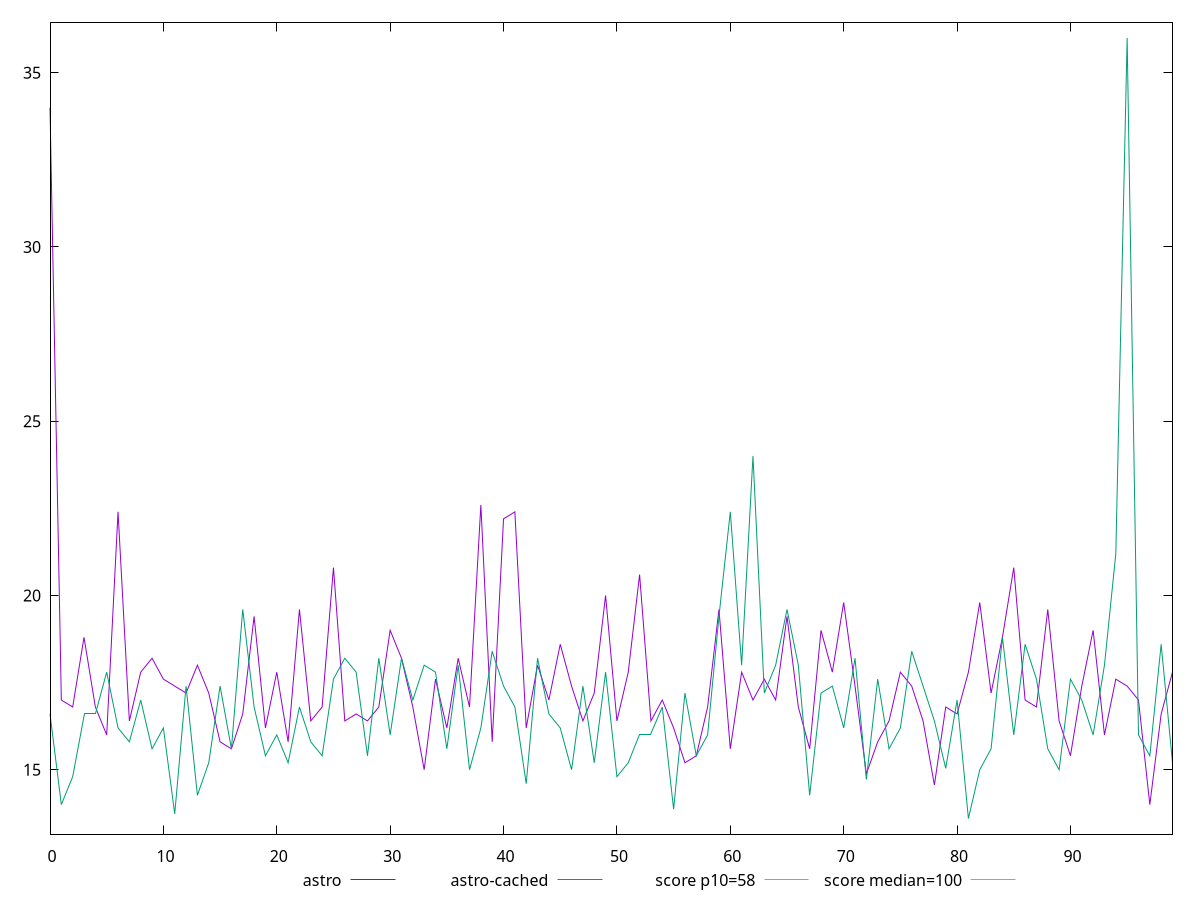 reset

$astro <<EOF
0 34
1 17
2 16.8
3 18.8
4 16.8
5 16
6 22.400000000000002
7 16.39999999999982
8 17.8
9 18.2
10 17.6
11 17.400000000000002
12 17.199999999999818
13 18
14 17.2
15 15.8
16 15.600000000000001
17 16.6
18 19.400000000000002
19 16.2
20 17.8
21 15.8
22 19.6
23 16.400000000000002
24 16.8
25 20.8
26 16.400000000000002
27 16.6
28 16.400000000000002
29 16.8
30 19
31 18.2
32 16.8
33 15
34 17.6
35 16.2
36 18.2
37 16.8
38 22.6
39 15.8
40 22.200000000000184
41 22.400000000000002
42 16.2
43 18
44 17
45 18.6
46 17.400000000000002
47 16.400000000000002
48 17.2
49 20
50 16.400000000000002
51 17.8
52 20.6
53 16.400000000000002
54 17
55 16.2
56 15.200000000000001
57 15.399999999999817
58 16.8
59 19.6
60 15.600000000000001
61 17.8
62 17
63 17.6
64 17
65 19.400000000000002
66 16.8
67 15.600000000000001
68 19
69 17.8
70 19.8
71 17.400000000000002
72 14.880000000000003
73 15.8
74 16.400000000000002
75 17.8
76 17.400000000000002
77 16.400000000000002
78 14.559999999999857
79 16.8
80 16.6
81 17.8
82 19.8
83 17.2
84 18.8
85 20.8
86 17
87 16.8
88 19.6
89 16.400000000000002
90 15.4
91 17.400000000000002
92 19
93 16
94 17.6
95 17.400000000000002
96 17
97 14
98 16.6
99 17.8
EOF

$astroCached <<EOF
0 16.6
1 14
2 14.8
3 16.6
4 16.6
5 17.8
6 16.2
7 15.8
8 17
9 15.600000000000001
10 16.2
11 13.733333333333334
12 17.400000000000002
13 14.266666666666666
14 15.200000000000001
15 17.400000000000002
16 15.600000000000001
17 19.6
18 16.8
19 15.4
20 16
21 15.200000000000001
22 16.8
23 15.8
24 15.4
25 17.6
26 18.2
27 17.8
28 15.4
29 18.2
30 16
31 18.2
32 17
33 18
34 17.8
35 15.600000000000001
36 18
37 15
38 16.2
39 18.400000000000002
40 17.400000000000002
41 16.8
42 14.600000000000001
43 18.2
44 16.6
45 16.2
46 15
47 17.400000000000002
48 15.200000000000001
49 17.8
50 14.8
51 15.200000000000001
52 16
53 16
54 16.8
55 13.866666666666667
56 17.2
57 15.4
58 16
59 19.400000000000002
60 22.400000000000002
61 18
62 24
63 17.2
64 18
65 19.6
66 18
67 14.266666666666666
68 17.2
69 17.400000000000002
70 16.2
71 18.2
72 14.719999999999999
73 17.6
74 15.600000000000001
75 16.2
76 18.400000000000002
77 17.400000000000002
78 16.400000000000002
79 15.040000000000001
80 17
81 13.600000000000001
82 15
83 15.600000000000001
84 18.8
85 16
86 18.6
87 17.6
88 15.600000000000001
89 15
90 17.6
91 17
92 16
93 18
94 21.200000000000003
95 36
96 16
97 15.4
98 18.6
99 15.200000000000001
EOF

set key outside below
set xrange [0:99]
set yrange [13.152000000000001:36.448]
set trange [13.152000000000001:36.448]
set terminal svg size 640, 520 enhanced background rgb 'white'
set output "reports/report_00033_2021-03-01T14-23-16.841Z/estimated-input-latency/comparison/line/0_vs_1.svg"

plot $astro title "astro" with line, \
     $astroCached title "astro-cached" with line, \
     58 title "score p10=58", \
     100 title "score median=100"

reset
